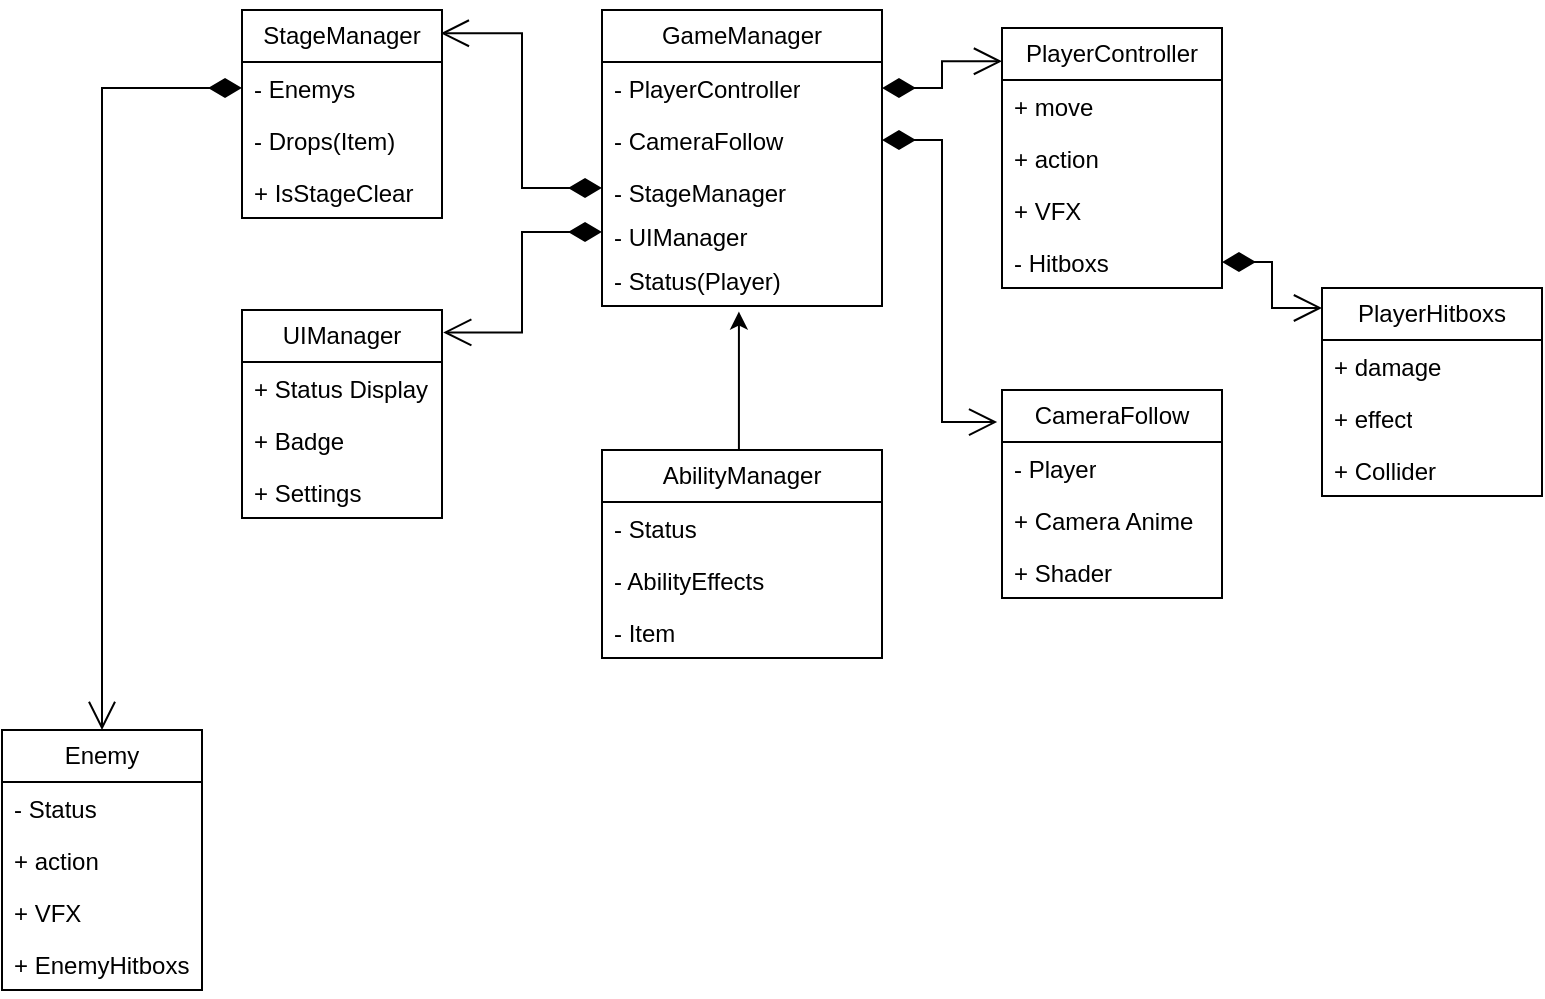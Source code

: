 <mxfile version="24.8.4">
  <diagram id="C5RBs43oDa-KdzZeNtuy" name="Page-1">
    <mxGraphModel dx="1050" dy="522" grid="1" gridSize="10" guides="1" tooltips="1" connect="1" arrows="1" fold="1" page="1" pageScale="1" pageWidth="827" pageHeight="1169" math="0" shadow="0">
      <root>
        <mxCell id="WIyWlLk6GJQsqaUBKTNV-0" />
        <mxCell id="WIyWlLk6GJQsqaUBKTNV-1" parent="WIyWlLk6GJQsqaUBKTNV-0" />
        <mxCell id="GJcD02L1F1IoVqLPNIe6-1" value="GameManager" style="swimlane;fontStyle=0;childLayout=stackLayout;horizontal=1;startSize=26;fillColor=none;horizontalStack=0;resizeParent=1;resizeParentMax=0;resizeLast=0;collapsible=1;marginBottom=0;whiteSpace=wrap;html=1;" vertex="1" parent="WIyWlLk6GJQsqaUBKTNV-1">
          <mxGeometry x="320" y="20" width="140" height="148" as="geometry">
            <mxRectangle x="300" y="110" width="120" height="30" as="alternateBounds" />
          </mxGeometry>
        </mxCell>
        <mxCell id="GJcD02L1F1IoVqLPNIe6-2" value="- PlayerController" style="text;strokeColor=none;fillColor=none;align=left;verticalAlign=top;spacingLeft=4;spacingRight=4;overflow=hidden;rotatable=0;points=[[0,0.5],[1,0.5]];portConstraint=eastwest;whiteSpace=wrap;html=1;" vertex="1" parent="GJcD02L1F1IoVqLPNIe6-1">
          <mxGeometry y="26" width="140" height="26" as="geometry" />
        </mxCell>
        <mxCell id="GJcD02L1F1IoVqLPNIe6-3" value="- CameraFollow" style="text;strokeColor=none;fillColor=none;align=left;verticalAlign=top;spacingLeft=4;spacingRight=4;overflow=hidden;rotatable=0;points=[[0,0.5],[1,0.5]];portConstraint=eastwest;whiteSpace=wrap;html=1;" vertex="1" parent="GJcD02L1F1IoVqLPNIe6-1">
          <mxGeometry y="52" width="140" height="26" as="geometry" />
        </mxCell>
        <mxCell id="GJcD02L1F1IoVqLPNIe6-4" value="- StageManager" style="text;strokeColor=none;fillColor=none;align=left;verticalAlign=top;spacingLeft=4;spacingRight=4;overflow=hidden;rotatable=0;points=[[0,0.5],[1,0.5]];portConstraint=eastwest;whiteSpace=wrap;html=1;" vertex="1" parent="GJcD02L1F1IoVqLPNIe6-1">
          <mxGeometry y="78" width="140" height="22" as="geometry" />
        </mxCell>
        <mxCell id="GJcD02L1F1IoVqLPNIe6-32" value="- UIManager" style="text;strokeColor=none;fillColor=none;align=left;verticalAlign=top;spacingLeft=4;spacingRight=4;overflow=hidden;rotatable=0;points=[[0,0.5],[1,0.5]];portConstraint=eastwest;whiteSpace=wrap;html=1;" vertex="1" parent="GJcD02L1F1IoVqLPNIe6-1">
          <mxGeometry y="100" width="140" height="22" as="geometry" />
        </mxCell>
        <mxCell id="GJcD02L1F1IoVqLPNIe6-33" value="- Status(Player)" style="text;strokeColor=none;fillColor=none;align=left;verticalAlign=top;spacingLeft=4;spacingRight=4;overflow=hidden;rotatable=0;points=[[0,0.5],[1,0.5]];portConstraint=eastwest;whiteSpace=wrap;html=1;" vertex="1" parent="GJcD02L1F1IoVqLPNIe6-1">
          <mxGeometry y="122" width="140" height="26" as="geometry" />
        </mxCell>
        <mxCell id="GJcD02L1F1IoVqLPNIe6-5" value="PlayerController" style="swimlane;fontStyle=0;childLayout=stackLayout;horizontal=1;startSize=26;fillColor=none;horizontalStack=0;resizeParent=1;resizeParentMax=0;resizeLast=0;collapsible=1;marginBottom=0;whiteSpace=wrap;html=1;" vertex="1" parent="WIyWlLk6GJQsqaUBKTNV-1">
          <mxGeometry x="520" y="29" width="110" height="130" as="geometry" />
        </mxCell>
        <mxCell id="GJcD02L1F1IoVqLPNIe6-6" value="+ move" style="text;strokeColor=none;fillColor=none;align=left;verticalAlign=top;spacingLeft=4;spacingRight=4;overflow=hidden;rotatable=0;points=[[0,0.5],[1,0.5]];portConstraint=eastwest;whiteSpace=wrap;html=1;" vertex="1" parent="GJcD02L1F1IoVqLPNIe6-5">
          <mxGeometry y="26" width="110" height="26" as="geometry" />
        </mxCell>
        <mxCell id="GJcD02L1F1IoVqLPNIe6-59" value="+ action" style="text;strokeColor=none;fillColor=none;align=left;verticalAlign=top;spacingLeft=4;spacingRight=4;overflow=hidden;rotatable=0;points=[[0,0.5],[1,0.5]];portConstraint=eastwest;whiteSpace=wrap;html=1;" vertex="1" parent="GJcD02L1F1IoVqLPNIe6-5">
          <mxGeometry y="52" width="110" height="26" as="geometry" />
        </mxCell>
        <mxCell id="GJcD02L1F1IoVqLPNIe6-7" value="+ VFX" style="text;strokeColor=none;fillColor=none;align=left;verticalAlign=top;spacingLeft=4;spacingRight=4;overflow=hidden;rotatable=0;points=[[0,0.5],[1,0.5]];portConstraint=eastwest;whiteSpace=wrap;html=1;" vertex="1" parent="GJcD02L1F1IoVqLPNIe6-5">
          <mxGeometry y="78" width="110" height="26" as="geometry" />
        </mxCell>
        <mxCell id="GJcD02L1F1IoVqLPNIe6-61" value="- Hitboxs" style="text;strokeColor=none;fillColor=none;align=left;verticalAlign=top;spacingLeft=4;spacingRight=4;overflow=hidden;rotatable=0;points=[[0,0.5],[1,0.5]];portConstraint=eastwest;whiteSpace=wrap;html=1;" vertex="1" parent="GJcD02L1F1IoVqLPNIe6-5">
          <mxGeometry y="104" width="110" height="26" as="geometry" />
        </mxCell>
        <mxCell id="GJcD02L1F1IoVqLPNIe6-20" value="" style="endArrow=open;html=1;endSize=12;startArrow=diamondThin;startSize=14;startFill=1;edgeStyle=orthogonalEdgeStyle;align=left;verticalAlign=bottom;rounded=0;entryX=0;entryY=0.128;entryDx=0;entryDy=0;entryPerimeter=0;" edge="1" parent="WIyWlLk6GJQsqaUBKTNV-1" source="GJcD02L1F1IoVqLPNIe6-2" target="GJcD02L1F1IoVqLPNIe6-5">
          <mxGeometry x="-1" y="3" relative="1" as="geometry">
            <mxPoint x="350" y="180" as="sourcePoint" />
            <mxPoint x="510" y="180" as="targetPoint" />
            <Array as="points">
              <mxPoint x="490" y="59" />
              <mxPoint x="490" y="46" />
            </Array>
          </mxGeometry>
        </mxCell>
        <mxCell id="GJcD02L1F1IoVqLPNIe6-22" value="CameraFollow" style="swimlane;fontStyle=0;childLayout=stackLayout;horizontal=1;startSize=26;fillColor=none;horizontalStack=0;resizeParent=1;resizeParentMax=0;resizeLast=0;collapsible=1;marginBottom=0;whiteSpace=wrap;html=1;" vertex="1" parent="WIyWlLk6GJQsqaUBKTNV-1">
          <mxGeometry x="520" y="210" width="110" height="104" as="geometry" />
        </mxCell>
        <mxCell id="GJcD02L1F1IoVqLPNIe6-23" value="- Player" style="text;strokeColor=none;fillColor=none;align=left;verticalAlign=top;spacingLeft=4;spacingRight=4;overflow=hidden;rotatable=0;points=[[0,0.5],[1,0.5]];portConstraint=eastwest;whiteSpace=wrap;html=1;" vertex="1" parent="GJcD02L1F1IoVqLPNIe6-22">
          <mxGeometry y="26" width="110" height="26" as="geometry" />
        </mxCell>
        <mxCell id="GJcD02L1F1IoVqLPNIe6-24" value="+ Camera Anime" style="text;strokeColor=none;fillColor=none;align=left;verticalAlign=top;spacingLeft=4;spacingRight=4;overflow=hidden;rotatable=0;points=[[0,0.5],[1,0.5]];portConstraint=eastwest;whiteSpace=wrap;html=1;" vertex="1" parent="GJcD02L1F1IoVqLPNIe6-22">
          <mxGeometry y="52" width="110" height="26" as="geometry" />
        </mxCell>
        <mxCell id="GJcD02L1F1IoVqLPNIe6-25" value="+ Shader" style="text;strokeColor=none;fillColor=none;align=left;verticalAlign=top;spacingLeft=4;spacingRight=4;overflow=hidden;rotatable=0;points=[[0,0.5],[1,0.5]];portConstraint=eastwest;whiteSpace=wrap;html=1;" vertex="1" parent="GJcD02L1F1IoVqLPNIe6-22">
          <mxGeometry y="78" width="110" height="26" as="geometry" />
        </mxCell>
        <mxCell id="GJcD02L1F1IoVqLPNIe6-29" value="" style="endArrow=open;html=1;endSize=12;startArrow=diamondThin;startSize=14;startFill=1;edgeStyle=orthogonalEdgeStyle;align=left;verticalAlign=bottom;rounded=0;exitX=1;exitY=0.5;exitDx=0;exitDy=0;entryX=-0.022;entryY=0.154;entryDx=0;entryDy=0;entryPerimeter=0;" edge="1" parent="WIyWlLk6GJQsqaUBKTNV-1" source="GJcD02L1F1IoVqLPNIe6-3" target="GJcD02L1F1IoVqLPNIe6-22">
          <mxGeometry relative="1" as="geometry">
            <mxPoint x="350" y="180" as="sourcePoint" />
            <mxPoint x="490" y="240" as="targetPoint" />
            <Array as="points">
              <mxPoint x="490" y="85" />
              <mxPoint x="490" y="226" />
            </Array>
          </mxGeometry>
        </mxCell>
        <mxCell id="GJcD02L1F1IoVqLPNIe6-34" value="StageManager" style="swimlane;fontStyle=0;childLayout=stackLayout;horizontal=1;startSize=26;fillColor=none;horizontalStack=0;resizeParent=1;resizeParentMax=0;resizeLast=0;collapsible=1;marginBottom=0;whiteSpace=wrap;html=1;" vertex="1" parent="WIyWlLk6GJQsqaUBKTNV-1">
          <mxGeometry x="140" y="20" width="100" height="104" as="geometry">
            <mxRectangle x="120" y="20" width="120" height="30" as="alternateBounds" />
          </mxGeometry>
        </mxCell>
        <mxCell id="GJcD02L1F1IoVqLPNIe6-35" value="- Enemys" style="text;strokeColor=none;fillColor=none;align=left;verticalAlign=top;spacingLeft=4;spacingRight=4;overflow=hidden;rotatable=0;points=[[0,0.5],[1,0.5]];portConstraint=eastwest;whiteSpace=wrap;html=1;" vertex="1" parent="GJcD02L1F1IoVqLPNIe6-34">
          <mxGeometry y="26" width="100" height="26" as="geometry" />
        </mxCell>
        <mxCell id="GJcD02L1F1IoVqLPNIe6-36" value="- Drops(Item)" style="text;strokeColor=none;fillColor=none;align=left;verticalAlign=top;spacingLeft=4;spacingRight=4;overflow=hidden;rotatable=0;points=[[0,0.5],[1,0.5]];portConstraint=eastwest;whiteSpace=wrap;html=1;" vertex="1" parent="GJcD02L1F1IoVqLPNIe6-34">
          <mxGeometry y="52" width="100" height="26" as="geometry" />
        </mxCell>
        <mxCell id="GJcD02L1F1IoVqLPNIe6-37" value="+ IsStageClear" style="text;strokeColor=none;fillColor=none;align=left;verticalAlign=top;spacingLeft=4;spacingRight=4;overflow=hidden;rotatable=0;points=[[0,0.5],[1,0.5]];portConstraint=eastwest;whiteSpace=wrap;html=1;" vertex="1" parent="GJcD02L1F1IoVqLPNIe6-34">
          <mxGeometry y="78" width="100" height="26" as="geometry" />
        </mxCell>
        <mxCell id="GJcD02L1F1IoVqLPNIe6-38" value="UIManager" style="swimlane;fontStyle=0;childLayout=stackLayout;horizontal=1;startSize=26;fillColor=none;horizontalStack=0;resizeParent=1;resizeParentMax=0;resizeLast=0;collapsible=1;marginBottom=0;whiteSpace=wrap;html=1;" vertex="1" parent="WIyWlLk6GJQsqaUBKTNV-1">
          <mxGeometry x="140" y="170" width="100" height="104" as="geometry">
            <mxRectangle x="140" y="150" width="100" height="30" as="alternateBounds" />
          </mxGeometry>
        </mxCell>
        <mxCell id="GJcD02L1F1IoVqLPNIe6-39" value="+ Status Display" style="text;strokeColor=none;fillColor=none;align=left;verticalAlign=top;spacingLeft=4;spacingRight=4;overflow=hidden;rotatable=0;points=[[0,0.5],[1,0.5]];portConstraint=eastwest;whiteSpace=wrap;html=1;" vertex="1" parent="GJcD02L1F1IoVqLPNIe6-38">
          <mxGeometry y="26" width="100" height="26" as="geometry" />
        </mxCell>
        <mxCell id="GJcD02L1F1IoVqLPNIe6-40" value="+ Badge" style="text;strokeColor=none;fillColor=none;align=left;verticalAlign=top;spacingLeft=4;spacingRight=4;overflow=hidden;rotatable=0;points=[[0,0.5],[1,0.5]];portConstraint=eastwest;whiteSpace=wrap;html=1;" vertex="1" parent="GJcD02L1F1IoVqLPNIe6-38">
          <mxGeometry y="52" width="100" height="26" as="geometry" />
        </mxCell>
        <mxCell id="GJcD02L1F1IoVqLPNIe6-41" value="+ Settings" style="text;strokeColor=none;fillColor=none;align=left;verticalAlign=top;spacingLeft=4;spacingRight=4;overflow=hidden;rotatable=0;points=[[0,0.5],[1,0.5]];portConstraint=eastwest;whiteSpace=wrap;html=1;" vertex="1" parent="GJcD02L1F1IoVqLPNIe6-38">
          <mxGeometry y="78" width="100" height="26" as="geometry" />
        </mxCell>
        <mxCell id="GJcD02L1F1IoVqLPNIe6-43" value="" style="endArrow=open;html=1;endSize=12;startArrow=diamondThin;startSize=14;startFill=1;edgeStyle=orthogonalEdgeStyle;align=left;verticalAlign=bottom;rounded=0;entryX=0.994;entryY=0.112;entryDx=0;entryDy=0;entryPerimeter=0;" edge="1" parent="WIyWlLk6GJQsqaUBKTNV-1" source="GJcD02L1F1IoVqLPNIe6-4" target="GJcD02L1F1IoVqLPNIe6-34">
          <mxGeometry x="-1" y="3" relative="1" as="geometry">
            <mxPoint x="290" y="120" as="sourcePoint" />
            <mxPoint x="490" y="254" as="targetPoint" />
          </mxGeometry>
        </mxCell>
        <mxCell id="GJcD02L1F1IoVqLPNIe6-45" value="" style="endArrow=open;html=1;endSize=12;startArrow=diamondThin;startSize=14;startFill=1;edgeStyle=orthogonalEdgeStyle;align=left;verticalAlign=bottom;rounded=0;entryX=1.006;entryY=0.108;entryDx=0;entryDy=0;entryPerimeter=0;" edge="1" parent="WIyWlLk6GJQsqaUBKTNV-1" source="GJcD02L1F1IoVqLPNIe6-32" target="GJcD02L1F1IoVqLPNIe6-38">
          <mxGeometry x="-1" y="3" relative="1" as="geometry">
            <mxPoint x="340" y="220" as="sourcePoint" />
            <mxPoint x="530" y="170" as="targetPoint" />
          </mxGeometry>
        </mxCell>
        <mxCell id="GJcD02L1F1IoVqLPNIe6-67" value="" style="edgeStyle=orthogonalEdgeStyle;rounded=0;orthogonalLoop=1;jettySize=auto;html=1;entryX=0.489;entryY=1.108;entryDx=0;entryDy=0;entryPerimeter=0;" edge="1" parent="WIyWlLk6GJQsqaUBKTNV-1" source="GJcD02L1F1IoVqLPNIe6-55" target="GJcD02L1F1IoVqLPNIe6-33">
          <mxGeometry relative="1" as="geometry">
            <Array as="points">
              <mxPoint x="390" y="250" />
              <mxPoint x="389" y="250" />
            </Array>
          </mxGeometry>
        </mxCell>
        <mxCell id="GJcD02L1F1IoVqLPNIe6-55" value="AbilityManager" style="swimlane;fontStyle=0;childLayout=stackLayout;horizontal=1;startSize=26;fillColor=none;horizontalStack=0;resizeParent=1;resizeParentMax=0;resizeLast=0;collapsible=1;marginBottom=0;whiteSpace=wrap;html=1;" vertex="1" parent="WIyWlLk6GJQsqaUBKTNV-1">
          <mxGeometry x="320" y="240" width="140" height="104" as="geometry" />
        </mxCell>
        <mxCell id="GJcD02L1F1IoVqLPNIe6-56" value="- Status" style="text;strokeColor=none;fillColor=none;align=left;verticalAlign=top;spacingLeft=4;spacingRight=4;overflow=hidden;rotatable=0;points=[[0,0.5],[1,0.5]];portConstraint=eastwest;whiteSpace=wrap;html=1;" vertex="1" parent="GJcD02L1F1IoVqLPNIe6-55">
          <mxGeometry y="26" width="140" height="26" as="geometry" />
        </mxCell>
        <mxCell id="GJcD02L1F1IoVqLPNIe6-57" value="- AbilityEffects" style="text;strokeColor=none;fillColor=none;align=left;verticalAlign=top;spacingLeft=4;spacingRight=4;overflow=hidden;rotatable=0;points=[[0,0.5],[1,0.5]];portConstraint=eastwest;whiteSpace=wrap;html=1;" vertex="1" parent="GJcD02L1F1IoVqLPNIe6-55">
          <mxGeometry y="52" width="140" height="26" as="geometry" />
        </mxCell>
        <mxCell id="GJcD02L1F1IoVqLPNIe6-58" value="- Item" style="text;strokeColor=none;fillColor=none;align=left;verticalAlign=top;spacingLeft=4;spacingRight=4;overflow=hidden;rotatable=0;points=[[0,0.5],[1,0.5]];portConstraint=eastwest;whiteSpace=wrap;html=1;" vertex="1" parent="GJcD02L1F1IoVqLPNIe6-55">
          <mxGeometry y="78" width="140" height="26" as="geometry" />
        </mxCell>
        <mxCell id="GJcD02L1F1IoVqLPNIe6-62" value="PlayerHitboxs" style="swimlane;fontStyle=0;childLayout=stackLayout;horizontal=1;startSize=26;fillColor=none;horizontalStack=0;resizeParent=1;resizeParentMax=0;resizeLast=0;collapsible=1;marginBottom=0;whiteSpace=wrap;html=1;" vertex="1" parent="WIyWlLk6GJQsqaUBKTNV-1">
          <mxGeometry x="680" y="159" width="110" height="104" as="geometry" />
        </mxCell>
        <mxCell id="GJcD02L1F1IoVqLPNIe6-63" value="+ damage" style="text;strokeColor=none;fillColor=none;align=left;verticalAlign=top;spacingLeft=4;spacingRight=4;overflow=hidden;rotatable=0;points=[[0,0.5],[1,0.5]];portConstraint=eastwest;whiteSpace=wrap;html=1;" vertex="1" parent="GJcD02L1F1IoVqLPNIe6-62">
          <mxGeometry y="26" width="110" height="26" as="geometry" />
        </mxCell>
        <mxCell id="GJcD02L1F1IoVqLPNIe6-64" value="+ effect" style="text;strokeColor=none;fillColor=none;align=left;verticalAlign=top;spacingLeft=4;spacingRight=4;overflow=hidden;rotatable=0;points=[[0,0.5],[1,0.5]];portConstraint=eastwest;whiteSpace=wrap;html=1;" vertex="1" parent="GJcD02L1F1IoVqLPNIe6-62">
          <mxGeometry y="52" width="110" height="26" as="geometry" />
        </mxCell>
        <mxCell id="GJcD02L1F1IoVqLPNIe6-65" value="+ Collider" style="text;strokeColor=none;fillColor=none;align=left;verticalAlign=top;spacingLeft=4;spacingRight=4;overflow=hidden;rotatable=0;points=[[0,0.5],[1,0.5]];portConstraint=eastwest;whiteSpace=wrap;html=1;" vertex="1" parent="GJcD02L1F1IoVqLPNIe6-62">
          <mxGeometry y="78" width="110" height="26" as="geometry" />
        </mxCell>
        <mxCell id="GJcD02L1F1IoVqLPNIe6-66" value="" style="endArrow=open;html=1;endSize=12;startArrow=diamondThin;startSize=14;startFill=1;edgeStyle=orthogonalEdgeStyle;align=left;verticalAlign=bottom;rounded=0;entryX=0;entryY=0.096;entryDx=0;entryDy=0;entryPerimeter=0;" edge="1" parent="WIyWlLk6GJQsqaUBKTNV-1" source="GJcD02L1F1IoVqLPNIe6-61" target="GJcD02L1F1IoVqLPNIe6-62">
          <mxGeometry x="-1" y="3" relative="1" as="geometry">
            <mxPoint x="630" y="150" as="sourcePoint" />
            <mxPoint x="670" y="146" as="targetPoint" />
          </mxGeometry>
        </mxCell>
        <mxCell id="GJcD02L1F1IoVqLPNIe6-68" value="Enemy" style="swimlane;fontStyle=0;childLayout=stackLayout;horizontal=1;startSize=26;fillColor=none;horizontalStack=0;resizeParent=1;resizeParentMax=0;resizeLast=0;collapsible=1;marginBottom=0;whiteSpace=wrap;html=1;" vertex="1" parent="WIyWlLk6GJQsqaUBKTNV-1">
          <mxGeometry x="20" y="380" width="100" height="130" as="geometry" />
        </mxCell>
        <mxCell id="GJcD02L1F1IoVqLPNIe6-69" value="- Status" style="text;strokeColor=none;fillColor=none;align=left;verticalAlign=top;spacingLeft=4;spacingRight=4;overflow=hidden;rotatable=0;points=[[0,0.5],[1,0.5]];portConstraint=eastwest;whiteSpace=wrap;html=1;" vertex="1" parent="GJcD02L1F1IoVqLPNIe6-68">
          <mxGeometry y="26" width="100" height="26" as="geometry" />
        </mxCell>
        <mxCell id="GJcD02L1F1IoVqLPNIe6-70" value="+ action" style="text;strokeColor=none;fillColor=none;align=left;verticalAlign=top;spacingLeft=4;spacingRight=4;overflow=hidden;rotatable=0;points=[[0,0.5],[1,0.5]];portConstraint=eastwest;whiteSpace=wrap;html=1;" vertex="1" parent="GJcD02L1F1IoVqLPNIe6-68">
          <mxGeometry y="52" width="100" height="26" as="geometry" />
        </mxCell>
        <mxCell id="GJcD02L1F1IoVqLPNIe6-72" value="+ VFX" style="text;strokeColor=none;fillColor=none;align=left;verticalAlign=top;spacingLeft=4;spacingRight=4;overflow=hidden;rotatable=0;points=[[0,0.5],[1,0.5]];portConstraint=eastwest;whiteSpace=wrap;html=1;" vertex="1" parent="GJcD02L1F1IoVqLPNIe6-68">
          <mxGeometry y="78" width="100" height="26" as="geometry" />
        </mxCell>
        <mxCell id="GJcD02L1F1IoVqLPNIe6-71" value="+ EnemyHitboxs" style="text;strokeColor=none;fillColor=none;align=left;verticalAlign=top;spacingLeft=4;spacingRight=4;overflow=hidden;rotatable=0;points=[[0,0.5],[1,0.5]];portConstraint=eastwest;whiteSpace=wrap;html=1;" vertex="1" parent="GJcD02L1F1IoVqLPNIe6-68">
          <mxGeometry y="104" width="100" height="26" as="geometry" />
        </mxCell>
        <mxCell id="GJcD02L1F1IoVqLPNIe6-76" value="" style="endArrow=open;html=1;endSize=12;startArrow=diamondThin;startSize=14;startFill=1;edgeStyle=orthogonalEdgeStyle;align=left;verticalAlign=bottom;rounded=0;entryX=0.5;entryY=0;entryDx=0;entryDy=0;" edge="1" parent="WIyWlLk6GJQsqaUBKTNV-1" source="GJcD02L1F1IoVqLPNIe6-35" target="GJcD02L1F1IoVqLPNIe6-68">
          <mxGeometry x="-1" y="3" relative="1" as="geometry">
            <mxPoint x="160" y="150" as="sourcePoint" />
            <mxPoint x="430" y="130" as="targetPoint" />
            <Array as="points">
              <mxPoint x="70" y="59" />
            </Array>
          </mxGeometry>
        </mxCell>
      </root>
    </mxGraphModel>
  </diagram>
</mxfile>
